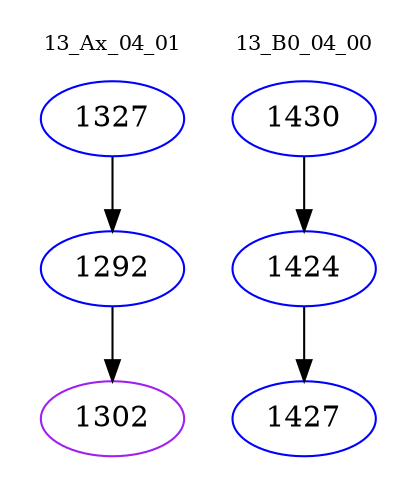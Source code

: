 digraph{
subgraph cluster_0 {
color = white
label = "13_Ax_04_01";
fontsize=10;
T0_1327 [label="1327", color="blue"]
T0_1327 -> T0_1292 [color="black"]
T0_1292 [label="1292", color="blue"]
T0_1292 -> T0_1302 [color="black"]
T0_1302 [label="1302", color="purple"]
}
subgraph cluster_1 {
color = white
label = "13_B0_04_00";
fontsize=10;
T1_1430 [label="1430", color="blue"]
T1_1430 -> T1_1424 [color="black"]
T1_1424 [label="1424", color="blue"]
T1_1424 -> T1_1427 [color="black"]
T1_1427 [label="1427", color="blue"]
}
}
